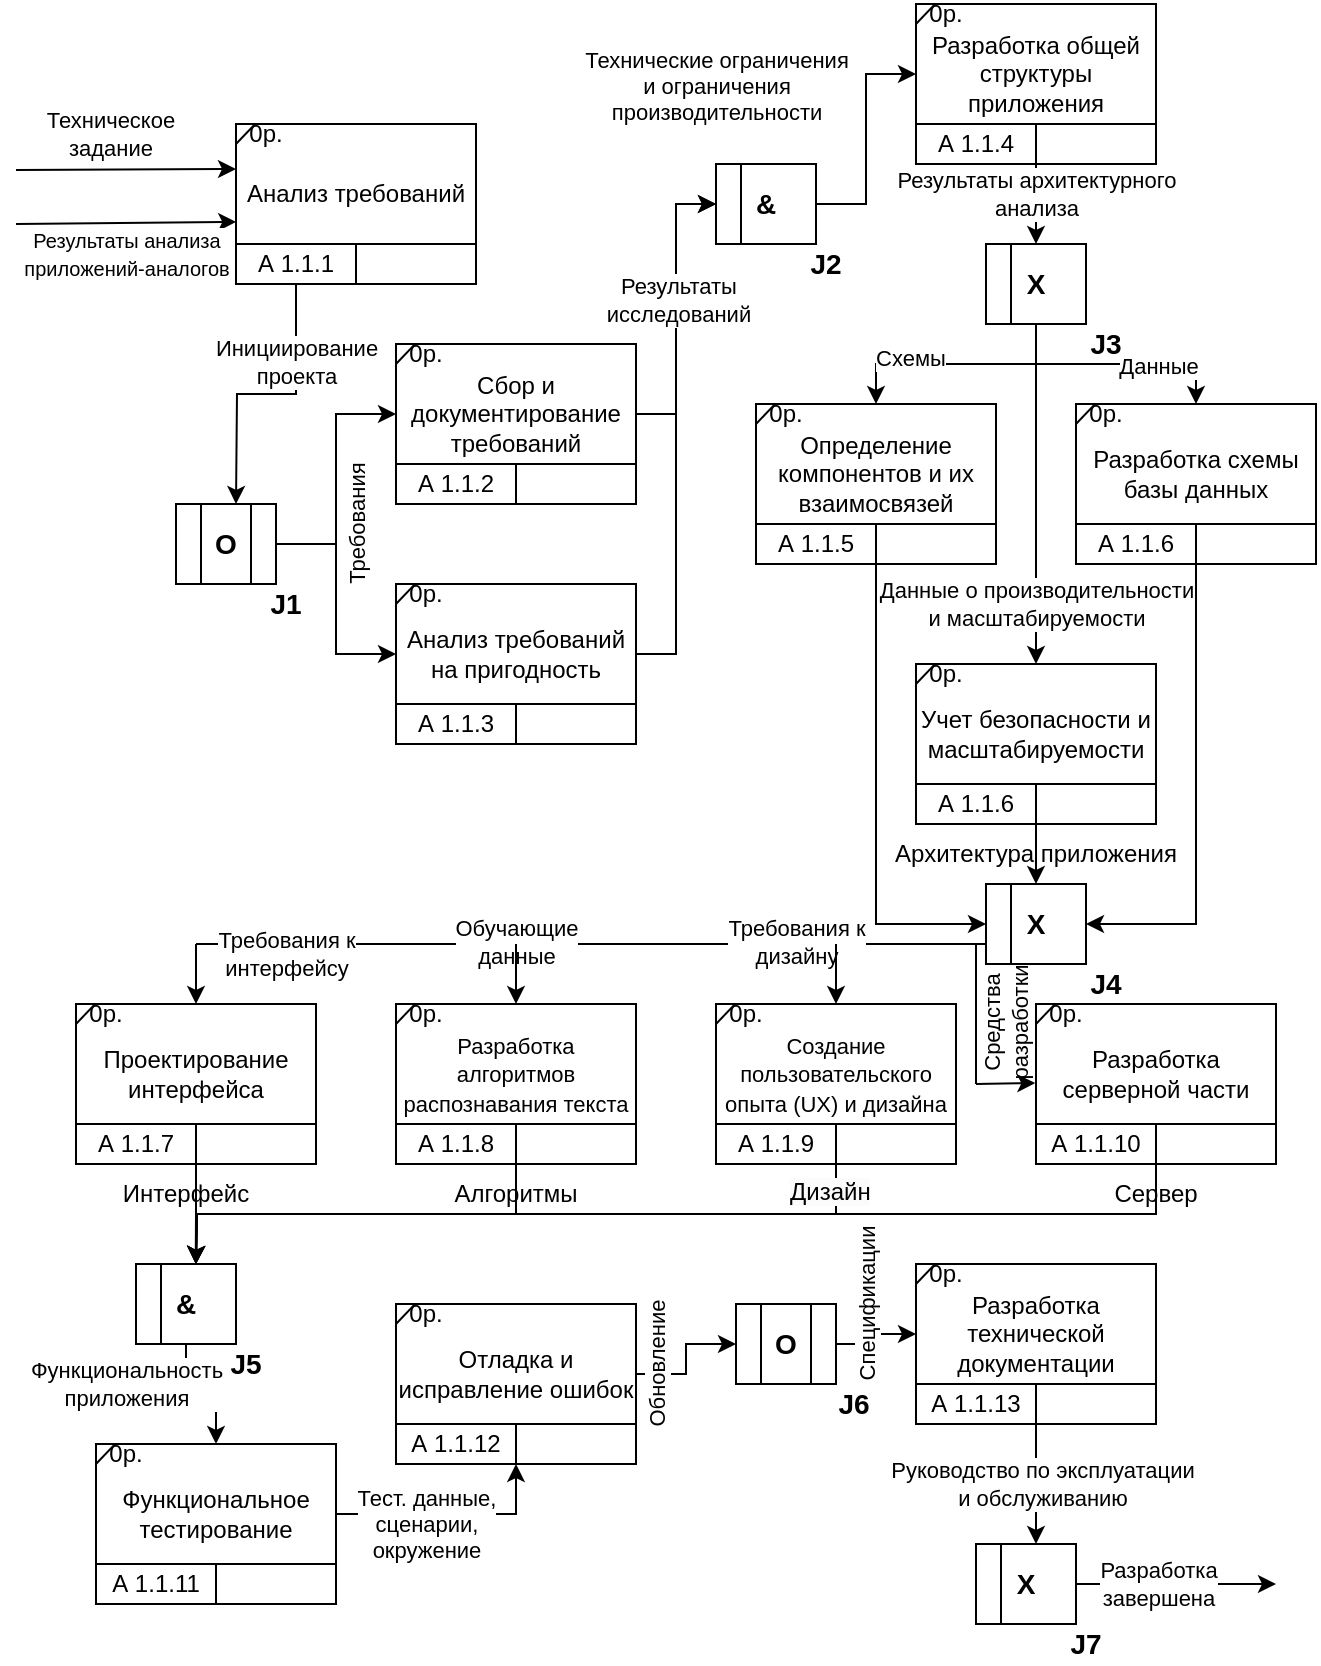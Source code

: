 <mxfile version="22.0.4" type="github">
  <diagram name="Страница — 1" id="V0oi9WV7IM5Q5waw9qZC">
    <mxGraphModel dx="2227" dy="712" grid="1" gridSize="10" guides="1" tooltips="1" connect="1" arrows="1" fold="1" page="1" pageScale="1" pageWidth="827" pageHeight="1169" math="0" shadow="0">
      <root>
        <mxCell id="0" />
        <mxCell id="1" parent="0" />
        <mxCell id="geDYfR0hiI_9eGKjTUSW-10" value="" style="group" vertex="1" connectable="0" parent="1">
          <mxGeometry x="90" y="90" width="120" height="80" as="geometry" />
        </mxCell>
        <mxCell id="geDYfR0hiI_9eGKjTUSW-3" value="" style="rounded=0;whiteSpace=wrap;html=1;" vertex="1" parent="geDYfR0hiI_9eGKjTUSW-10">
          <mxGeometry width="120" height="80" as="geometry" />
        </mxCell>
        <mxCell id="geDYfR0hiI_9eGKjTUSW-4" value="" style="endArrow=none;html=1;rounded=0;entryX=1;entryY=0.75;entryDx=0;entryDy=0;" edge="1" parent="geDYfR0hiI_9eGKjTUSW-10" target="geDYfR0hiI_9eGKjTUSW-3">
          <mxGeometry width="50" height="50" relative="1" as="geometry">
            <mxPoint y="60" as="sourcePoint" />
            <mxPoint x="50" y="10" as="targetPoint" />
          </mxGeometry>
        </mxCell>
        <mxCell id="geDYfR0hiI_9eGKjTUSW-5" value="" style="endArrow=none;html=1;rounded=0;" edge="1" parent="geDYfR0hiI_9eGKjTUSW-10">
          <mxGeometry width="50" height="50" relative="1" as="geometry">
            <mxPoint x="60" y="80" as="sourcePoint" />
            <mxPoint x="60" y="60" as="targetPoint" />
          </mxGeometry>
        </mxCell>
        <mxCell id="geDYfR0hiI_9eGKjTUSW-6" value="" style="endArrow=none;html=1;rounded=0;entryX=0.081;entryY=-0.002;entryDx=0;entryDy=0;entryPerimeter=0;" edge="1" parent="geDYfR0hiI_9eGKjTUSW-10" target="geDYfR0hiI_9eGKjTUSW-3">
          <mxGeometry width="50" height="50" relative="1" as="geometry">
            <mxPoint y="10" as="sourcePoint" />
            <mxPoint x="50" y="-40" as="targetPoint" />
          </mxGeometry>
        </mxCell>
        <mxCell id="geDYfR0hiI_9eGKjTUSW-7" value="0р." style="text;html=1;strokeColor=none;fillColor=none;align=center;verticalAlign=middle;whiteSpace=wrap;rounded=0;" vertex="1" parent="geDYfR0hiI_9eGKjTUSW-10">
          <mxGeometry width="30" height="10" as="geometry" />
        </mxCell>
        <mxCell id="geDYfR0hiI_9eGKjTUSW-240" style="edgeStyle=orthogonalEdgeStyle;rounded=0;orthogonalLoop=1;jettySize=auto;html=1;" edge="1" parent="geDYfR0hiI_9eGKjTUSW-10" source="geDYfR0hiI_9eGKjTUSW-8">
          <mxGeometry relative="1" as="geometry">
            <mxPoint y="190" as="targetPoint" />
          </mxGeometry>
        </mxCell>
        <mxCell id="geDYfR0hiI_9eGKjTUSW-266" value="Инициирование&lt;br&gt;проекта" style="edgeLabel;html=1;align=center;verticalAlign=middle;resizable=0;points=[];" vertex="1" connectable="0" parent="geDYfR0hiI_9eGKjTUSW-240">
          <mxGeometry x="-0.451" relative="1" as="geometry">
            <mxPoint as="offset" />
          </mxGeometry>
        </mxCell>
        <mxCell id="geDYfR0hiI_9eGKjTUSW-8" value="А 1.1.1" style="text;html=1;strokeColor=none;fillColor=none;align=center;verticalAlign=middle;whiteSpace=wrap;rounded=0;" vertex="1" parent="geDYfR0hiI_9eGKjTUSW-10">
          <mxGeometry y="60" width="60" height="20" as="geometry" />
        </mxCell>
        <mxCell id="geDYfR0hiI_9eGKjTUSW-9" value="Анализ требований" style="text;html=1;strokeColor=none;fillColor=none;align=center;verticalAlign=middle;whiteSpace=wrap;rounded=0;" vertex="1" parent="geDYfR0hiI_9eGKjTUSW-10">
          <mxGeometry y="10" width="120" height="50" as="geometry" />
        </mxCell>
        <mxCell id="geDYfR0hiI_9eGKjTUSW-18" value="" style="group" vertex="1" connectable="0" parent="1">
          <mxGeometry x="60" y="280" width="50" height="40" as="geometry" />
        </mxCell>
        <mxCell id="geDYfR0hiI_9eGKjTUSW-14" value="" style="rounded=0;whiteSpace=wrap;html=1;" vertex="1" parent="geDYfR0hiI_9eGKjTUSW-18">
          <mxGeometry width="50" height="40" as="geometry" />
        </mxCell>
        <mxCell id="geDYfR0hiI_9eGKjTUSW-15" value="" style="endArrow=none;html=1;rounded=0;entryX=0.25;entryY=0;entryDx=0;entryDy=0;exitX=0.25;exitY=1;exitDx=0;exitDy=0;" edge="1" parent="geDYfR0hiI_9eGKjTUSW-18" source="geDYfR0hiI_9eGKjTUSW-14" target="geDYfR0hiI_9eGKjTUSW-14">
          <mxGeometry width="50" height="50" relative="1" as="geometry">
            <mxPoint x="10" y="40" as="sourcePoint" />
            <mxPoint x="20" y="10" as="targetPoint" />
          </mxGeometry>
        </mxCell>
        <mxCell id="geDYfR0hiI_9eGKjTUSW-16" value="&lt;font style=&quot;font-size: 14px;&quot;&gt;&lt;b&gt;О&lt;/b&gt;&lt;/font&gt;" style="text;html=1;strokeColor=none;fillColor=none;align=center;verticalAlign=middle;whiteSpace=wrap;rounded=0;" vertex="1" parent="geDYfR0hiI_9eGKjTUSW-18">
          <mxGeometry x="10" y="5" width="30" height="30" as="geometry" />
        </mxCell>
        <mxCell id="geDYfR0hiI_9eGKjTUSW-61" value="" style="endArrow=none;html=1;rounded=0;entryX=0.75;entryY=0;entryDx=0;entryDy=0;exitX=0.75;exitY=1;exitDx=0;exitDy=0;" edge="1" parent="geDYfR0hiI_9eGKjTUSW-18" source="geDYfR0hiI_9eGKjTUSW-14" target="geDYfR0hiI_9eGKjTUSW-14">
          <mxGeometry width="50" height="50" relative="1" as="geometry">
            <mxPoint x="40" y="40" as="sourcePoint" />
            <mxPoint x="90" y="-10" as="targetPoint" />
          </mxGeometry>
        </mxCell>
        <mxCell id="geDYfR0hiI_9eGKjTUSW-19" value="" style="group" vertex="1" connectable="0" parent="1">
          <mxGeometry x="170" y="200" width="120" height="80" as="geometry" />
        </mxCell>
        <mxCell id="geDYfR0hiI_9eGKjTUSW-20" value="" style="rounded=0;whiteSpace=wrap;html=1;" vertex="1" parent="geDYfR0hiI_9eGKjTUSW-19">
          <mxGeometry width="120" height="80" as="geometry" />
        </mxCell>
        <mxCell id="geDYfR0hiI_9eGKjTUSW-21" value="" style="endArrow=none;html=1;rounded=0;entryX=1;entryY=0.75;entryDx=0;entryDy=0;" edge="1" parent="geDYfR0hiI_9eGKjTUSW-19" target="geDYfR0hiI_9eGKjTUSW-20">
          <mxGeometry width="50" height="50" relative="1" as="geometry">
            <mxPoint y="60" as="sourcePoint" />
            <mxPoint x="50" y="10" as="targetPoint" />
          </mxGeometry>
        </mxCell>
        <mxCell id="geDYfR0hiI_9eGKjTUSW-22" value="" style="endArrow=none;html=1;rounded=0;" edge="1" parent="geDYfR0hiI_9eGKjTUSW-19">
          <mxGeometry width="50" height="50" relative="1" as="geometry">
            <mxPoint x="60" y="80" as="sourcePoint" />
            <mxPoint x="60" y="60" as="targetPoint" />
          </mxGeometry>
        </mxCell>
        <mxCell id="geDYfR0hiI_9eGKjTUSW-23" value="" style="endArrow=none;html=1;rounded=0;entryX=0.081;entryY=-0.002;entryDx=0;entryDy=0;entryPerimeter=0;" edge="1" parent="geDYfR0hiI_9eGKjTUSW-19" target="geDYfR0hiI_9eGKjTUSW-20">
          <mxGeometry width="50" height="50" relative="1" as="geometry">
            <mxPoint y="10" as="sourcePoint" />
            <mxPoint x="50" y="-40" as="targetPoint" />
          </mxGeometry>
        </mxCell>
        <mxCell id="geDYfR0hiI_9eGKjTUSW-24" value="0р." style="text;html=1;strokeColor=none;fillColor=none;align=center;verticalAlign=middle;whiteSpace=wrap;rounded=0;" vertex="1" parent="geDYfR0hiI_9eGKjTUSW-19">
          <mxGeometry width="30" height="10" as="geometry" />
        </mxCell>
        <mxCell id="geDYfR0hiI_9eGKjTUSW-25" value="А 1.1.2" style="text;html=1;strokeColor=none;fillColor=none;align=center;verticalAlign=middle;whiteSpace=wrap;rounded=0;" vertex="1" parent="geDYfR0hiI_9eGKjTUSW-19">
          <mxGeometry y="60" width="60" height="20" as="geometry" />
        </mxCell>
        <mxCell id="geDYfR0hiI_9eGKjTUSW-26" value="Сбор и документирование требований" style="text;html=1;strokeColor=none;fillColor=none;align=center;verticalAlign=middle;whiteSpace=wrap;rounded=0;" vertex="1" parent="geDYfR0hiI_9eGKjTUSW-19">
          <mxGeometry y="10" width="120" height="50" as="geometry" />
        </mxCell>
        <mxCell id="geDYfR0hiI_9eGKjTUSW-27" value="" style="group" vertex="1" connectable="0" parent="1">
          <mxGeometry x="170" y="320" width="120" height="80" as="geometry" />
        </mxCell>
        <mxCell id="geDYfR0hiI_9eGKjTUSW-28" value="" style="rounded=0;whiteSpace=wrap;html=1;" vertex="1" parent="geDYfR0hiI_9eGKjTUSW-27">
          <mxGeometry width="120" height="80" as="geometry" />
        </mxCell>
        <mxCell id="geDYfR0hiI_9eGKjTUSW-29" value="" style="endArrow=none;html=1;rounded=0;entryX=1;entryY=0.75;entryDx=0;entryDy=0;" edge="1" parent="geDYfR0hiI_9eGKjTUSW-27" target="geDYfR0hiI_9eGKjTUSW-28">
          <mxGeometry width="50" height="50" relative="1" as="geometry">
            <mxPoint y="60" as="sourcePoint" />
            <mxPoint x="50" y="10" as="targetPoint" />
          </mxGeometry>
        </mxCell>
        <mxCell id="geDYfR0hiI_9eGKjTUSW-30" value="" style="endArrow=none;html=1;rounded=0;" edge="1" parent="geDYfR0hiI_9eGKjTUSW-27">
          <mxGeometry width="50" height="50" relative="1" as="geometry">
            <mxPoint x="60" y="80" as="sourcePoint" />
            <mxPoint x="60" y="60" as="targetPoint" />
          </mxGeometry>
        </mxCell>
        <mxCell id="geDYfR0hiI_9eGKjTUSW-31" value="" style="endArrow=none;html=1;rounded=0;entryX=0.081;entryY=-0.002;entryDx=0;entryDy=0;entryPerimeter=0;" edge="1" parent="geDYfR0hiI_9eGKjTUSW-27" target="geDYfR0hiI_9eGKjTUSW-28">
          <mxGeometry width="50" height="50" relative="1" as="geometry">
            <mxPoint y="10" as="sourcePoint" />
            <mxPoint x="50" y="-40" as="targetPoint" />
          </mxGeometry>
        </mxCell>
        <mxCell id="geDYfR0hiI_9eGKjTUSW-32" value="0р." style="text;html=1;strokeColor=none;fillColor=none;align=center;verticalAlign=middle;whiteSpace=wrap;rounded=0;" vertex="1" parent="geDYfR0hiI_9eGKjTUSW-27">
          <mxGeometry width="30" height="10" as="geometry" />
        </mxCell>
        <mxCell id="geDYfR0hiI_9eGKjTUSW-33" value="А 1.1.3" style="text;html=1;strokeColor=none;fillColor=none;align=center;verticalAlign=middle;whiteSpace=wrap;rounded=0;" vertex="1" parent="geDYfR0hiI_9eGKjTUSW-27">
          <mxGeometry y="60" width="60" height="20" as="geometry" />
        </mxCell>
        <mxCell id="geDYfR0hiI_9eGKjTUSW-34" value="Анализ требований на пригодность" style="text;html=1;strokeColor=none;fillColor=none;align=center;verticalAlign=middle;whiteSpace=wrap;rounded=0;" vertex="1" parent="geDYfR0hiI_9eGKjTUSW-27">
          <mxGeometry y="10" width="120" height="50" as="geometry" />
        </mxCell>
        <mxCell id="geDYfR0hiI_9eGKjTUSW-45" value="" style="group" vertex="1" connectable="0" parent="1">
          <mxGeometry x="430" y="360" width="120" height="80" as="geometry" />
        </mxCell>
        <mxCell id="geDYfR0hiI_9eGKjTUSW-46" value="" style="rounded=0;whiteSpace=wrap;html=1;" vertex="1" parent="geDYfR0hiI_9eGKjTUSW-45">
          <mxGeometry width="120" height="80" as="geometry" />
        </mxCell>
        <mxCell id="geDYfR0hiI_9eGKjTUSW-47" value="" style="endArrow=none;html=1;rounded=0;entryX=1;entryY=0.75;entryDx=0;entryDy=0;" edge="1" parent="geDYfR0hiI_9eGKjTUSW-45" target="geDYfR0hiI_9eGKjTUSW-46">
          <mxGeometry width="50" height="50" relative="1" as="geometry">
            <mxPoint y="60" as="sourcePoint" />
            <mxPoint x="50" y="10" as="targetPoint" />
          </mxGeometry>
        </mxCell>
        <mxCell id="geDYfR0hiI_9eGKjTUSW-48" value="" style="endArrow=none;html=1;rounded=0;" edge="1" parent="geDYfR0hiI_9eGKjTUSW-45">
          <mxGeometry width="50" height="50" relative="1" as="geometry">
            <mxPoint x="60" y="80" as="sourcePoint" />
            <mxPoint x="60" y="60" as="targetPoint" />
          </mxGeometry>
        </mxCell>
        <mxCell id="geDYfR0hiI_9eGKjTUSW-49" value="" style="endArrow=none;html=1;rounded=0;entryX=0.081;entryY=-0.002;entryDx=0;entryDy=0;entryPerimeter=0;" edge="1" parent="geDYfR0hiI_9eGKjTUSW-45" target="geDYfR0hiI_9eGKjTUSW-46">
          <mxGeometry width="50" height="50" relative="1" as="geometry">
            <mxPoint y="10" as="sourcePoint" />
            <mxPoint x="50" y="-40" as="targetPoint" />
          </mxGeometry>
        </mxCell>
        <mxCell id="geDYfR0hiI_9eGKjTUSW-50" value="0р." style="text;html=1;strokeColor=none;fillColor=none;align=center;verticalAlign=middle;whiteSpace=wrap;rounded=0;" vertex="1" parent="geDYfR0hiI_9eGKjTUSW-45">
          <mxGeometry width="30" height="10" as="geometry" />
        </mxCell>
        <mxCell id="geDYfR0hiI_9eGKjTUSW-51" value="А 1.1.6" style="text;html=1;strokeColor=none;fillColor=none;align=center;verticalAlign=middle;whiteSpace=wrap;rounded=0;" vertex="1" parent="geDYfR0hiI_9eGKjTUSW-45">
          <mxGeometry y="60" width="60" height="20" as="geometry" />
        </mxCell>
        <mxCell id="geDYfR0hiI_9eGKjTUSW-52" value="Учет безопасности и масштабируемости" style="text;html=1;strokeColor=none;fillColor=none;align=center;verticalAlign=middle;whiteSpace=wrap;rounded=0;" vertex="1" parent="geDYfR0hiI_9eGKjTUSW-45">
          <mxGeometry y="10" width="120" height="50" as="geometry" />
        </mxCell>
        <mxCell id="geDYfR0hiI_9eGKjTUSW-53" value="" style="group" vertex="1" connectable="0" parent="1">
          <mxGeometry x="430" y="30" width="120" height="80" as="geometry" />
        </mxCell>
        <mxCell id="geDYfR0hiI_9eGKjTUSW-54" value="" style="rounded=0;whiteSpace=wrap;html=1;" vertex="1" parent="geDYfR0hiI_9eGKjTUSW-53">
          <mxGeometry width="120" height="80" as="geometry" />
        </mxCell>
        <mxCell id="geDYfR0hiI_9eGKjTUSW-55" value="" style="endArrow=none;html=1;rounded=0;entryX=1;entryY=0.75;entryDx=0;entryDy=0;" edge="1" parent="geDYfR0hiI_9eGKjTUSW-53" target="geDYfR0hiI_9eGKjTUSW-54">
          <mxGeometry width="50" height="50" relative="1" as="geometry">
            <mxPoint y="60" as="sourcePoint" />
            <mxPoint x="50" y="10" as="targetPoint" />
          </mxGeometry>
        </mxCell>
        <mxCell id="geDYfR0hiI_9eGKjTUSW-56" value="" style="endArrow=none;html=1;rounded=0;" edge="1" parent="geDYfR0hiI_9eGKjTUSW-53">
          <mxGeometry width="50" height="50" relative="1" as="geometry">
            <mxPoint x="60" y="80" as="sourcePoint" />
            <mxPoint x="60" y="60" as="targetPoint" />
          </mxGeometry>
        </mxCell>
        <mxCell id="geDYfR0hiI_9eGKjTUSW-57" value="" style="endArrow=none;html=1;rounded=0;entryX=0.081;entryY=-0.002;entryDx=0;entryDy=0;entryPerimeter=0;" edge="1" parent="geDYfR0hiI_9eGKjTUSW-53" target="geDYfR0hiI_9eGKjTUSW-54">
          <mxGeometry width="50" height="50" relative="1" as="geometry">
            <mxPoint y="10" as="sourcePoint" />
            <mxPoint x="50" y="-40" as="targetPoint" />
          </mxGeometry>
        </mxCell>
        <mxCell id="geDYfR0hiI_9eGKjTUSW-58" value="0р." style="text;html=1;strokeColor=none;fillColor=none;align=center;verticalAlign=middle;whiteSpace=wrap;rounded=0;" vertex="1" parent="geDYfR0hiI_9eGKjTUSW-53">
          <mxGeometry width="30" height="10" as="geometry" />
        </mxCell>
        <mxCell id="geDYfR0hiI_9eGKjTUSW-59" value="А 1.1.4" style="text;html=1;strokeColor=none;fillColor=none;align=center;verticalAlign=middle;whiteSpace=wrap;rounded=0;" vertex="1" parent="geDYfR0hiI_9eGKjTUSW-53">
          <mxGeometry y="60" width="60" height="20" as="geometry" />
        </mxCell>
        <mxCell id="geDYfR0hiI_9eGKjTUSW-60" value="Разработка общей структуры приложения" style="text;html=1;strokeColor=none;fillColor=none;align=center;verticalAlign=middle;whiteSpace=wrap;rounded=0;" vertex="1" parent="geDYfR0hiI_9eGKjTUSW-53">
          <mxGeometry y="10" width="120" height="50" as="geometry" />
        </mxCell>
        <mxCell id="geDYfR0hiI_9eGKjTUSW-62" style="edgeStyle=orthogonalEdgeStyle;rounded=0;orthogonalLoop=1;jettySize=auto;html=1;entryX=0;entryY=0.5;entryDx=0;entryDy=0;" edge="1" parent="1" source="geDYfR0hiI_9eGKjTUSW-14" target="geDYfR0hiI_9eGKjTUSW-26">
          <mxGeometry relative="1" as="geometry" />
        </mxCell>
        <mxCell id="geDYfR0hiI_9eGKjTUSW-268" value="Требования" style="edgeLabel;html=1;align=center;verticalAlign=middle;resizable=0;points=[];rotation=270;" vertex="1" connectable="0" parent="geDYfR0hiI_9eGKjTUSW-62">
          <mxGeometry x="-0.027" y="4" relative="1" as="geometry">
            <mxPoint x="14" y="21" as="offset" />
          </mxGeometry>
        </mxCell>
        <mxCell id="geDYfR0hiI_9eGKjTUSW-63" style="edgeStyle=orthogonalEdgeStyle;rounded=0;orthogonalLoop=1;jettySize=auto;html=1;entryX=0;entryY=0.5;entryDx=0;entryDy=0;" edge="1" parent="1" source="geDYfR0hiI_9eGKjTUSW-14" target="geDYfR0hiI_9eGKjTUSW-34">
          <mxGeometry relative="1" as="geometry" />
        </mxCell>
        <mxCell id="geDYfR0hiI_9eGKjTUSW-65" value="" style="endArrow=classic;html=1;rounded=0;entryX=0;entryY=0.25;entryDx=0;entryDy=0;" edge="1" parent="1" target="geDYfR0hiI_9eGKjTUSW-9">
          <mxGeometry width="50" height="50" relative="1" as="geometry">
            <mxPoint x="-20" y="113" as="sourcePoint" />
            <mxPoint x="50" y="60" as="targetPoint" />
          </mxGeometry>
        </mxCell>
        <mxCell id="geDYfR0hiI_9eGKjTUSW-238" value="Техническое&lt;br&gt;задание" style="edgeLabel;html=1;align=center;verticalAlign=middle;resizable=0;points=[];" vertex="1" connectable="0" parent="geDYfR0hiI_9eGKjTUSW-65">
          <mxGeometry x="-0.586" y="2" relative="1" as="geometry">
            <mxPoint x="24" y="-16" as="offset" />
          </mxGeometry>
        </mxCell>
        <mxCell id="geDYfR0hiI_9eGKjTUSW-66" value="" style="endArrow=classic;html=1;rounded=0;entryX=0.001;entryY=0.779;entryDx=0;entryDy=0;entryPerimeter=0;" edge="1" parent="1" target="geDYfR0hiI_9eGKjTUSW-9">
          <mxGeometry width="50" height="50" relative="1" as="geometry">
            <mxPoint x="-20" y="140" as="sourcePoint" />
            <mxPoint x="20" y="130" as="targetPoint" />
          </mxGeometry>
        </mxCell>
        <mxCell id="geDYfR0hiI_9eGKjTUSW-239" value="&lt;font style=&quot;font-size: 10px;&quot;&gt;Результаты анализа&lt;br&gt;приложений-аналогов&lt;/font&gt;" style="edgeLabel;html=1;align=center;verticalAlign=middle;resizable=0;points=[];" vertex="1" connectable="0" parent="geDYfR0hiI_9eGKjTUSW-66">
          <mxGeometry x="-0.278" y="1" relative="1" as="geometry">
            <mxPoint x="15" y="16" as="offset" />
          </mxGeometry>
        </mxCell>
        <mxCell id="geDYfR0hiI_9eGKjTUSW-72" value="" style="group" vertex="1" connectable="0" parent="1">
          <mxGeometry x="330" y="110" width="50" height="40" as="geometry" />
        </mxCell>
        <mxCell id="geDYfR0hiI_9eGKjTUSW-73" value="" style="rounded=0;whiteSpace=wrap;html=1;" vertex="1" parent="geDYfR0hiI_9eGKjTUSW-72">
          <mxGeometry width="50" height="40" as="geometry" />
        </mxCell>
        <mxCell id="geDYfR0hiI_9eGKjTUSW-74" value="" style="endArrow=none;html=1;rounded=0;entryX=0.25;entryY=0;entryDx=0;entryDy=0;exitX=0.25;exitY=1;exitDx=0;exitDy=0;" edge="1" parent="geDYfR0hiI_9eGKjTUSW-72" source="geDYfR0hiI_9eGKjTUSW-73" target="geDYfR0hiI_9eGKjTUSW-73">
          <mxGeometry width="50" height="50" relative="1" as="geometry">
            <mxPoint x="10" y="40" as="sourcePoint" />
            <mxPoint x="20" y="10" as="targetPoint" />
          </mxGeometry>
        </mxCell>
        <mxCell id="geDYfR0hiI_9eGKjTUSW-75" value="&lt;font style=&quot;font-size: 14px;&quot;&gt;&lt;b&gt;&amp;amp;&lt;/b&gt;&lt;/font&gt;" style="text;html=1;strokeColor=none;fillColor=none;align=center;verticalAlign=middle;whiteSpace=wrap;rounded=0;" vertex="1" parent="geDYfR0hiI_9eGKjTUSW-72">
          <mxGeometry x="10" y="5" width="30" height="30" as="geometry" />
        </mxCell>
        <mxCell id="geDYfR0hiI_9eGKjTUSW-78" style="edgeStyle=orthogonalEdgeStyle;rounded=0;orthogonalLoop=1;jettySize=auto;html=1;exitX=1;exitY=0.5;exitDx=0;exitDy=0;entryX=0;entryY=0.5;entryDx=0;entryDy=0;" edge="1" parent="1" source="geDYfR0hiI_9eGKjTUSW-26" target="geDYfR0hiI_9eGKjTUSW-73">
          <mxGeometry relative="1" as="geometry" />
        </mxCell>
        <mxCell id="geDYfR0hiI_9eGKjTUSW-79" style="edgeStyle=orthogonalEdgeStyle;rounded=0;orthogonalLoop=1;jettySize=auto;html=1;exitX=1;exitY=0.5;exitDx=0;exitDy=0;entryX=0;entryY=0.5;entryDx=0;entryDy=0;" edge="1" parent="1" source="geDYfR0hiI_9eGKjTUSW-34" target="geDYfR0hiI_9eGKjTUSW-73">
          <mxGeometry relative="1" as="geometry" />
        </mxCell>
        <mxCell id="geDYfR0hiI_9eGKjTUSW-267" value="Результаты&lt;br&gt;исследований" style="edgeLabel;html=1;align=center;verticalAlign=middle;resizable=0;points=[];" vertex="1" connectable="0" parent="geDYfR0hiI_9eGKjTUSW-79">
          <mxGeometry x="0.488" y="-1" relative="1" as="geometry">
            <mxPoint as="offset" />
          </mxGeometry>
        </mxCell>
        <mxCell id="geDYfR0hiI_9eGKjTUSW-80" style="edgeStyle=orthogonalEdgeStyle;rounded=0;orthogonalLoop=1;jettySize=auto;html=1;exitX=1;exitY=0.5;exitDx=0;exitDy=0;entryX=0;entryY=0.5;entryDx=0;entryDy=0;" edge="1" parent="1" source="geDYfR0hiI_9eGKjTUSW-73" target="geDYfR0hiI_9eGKjTUSW-60">
          <mxGeometry relative="1" as="geometry" />
        </mxCell>
        <mxCell id="geDYfR0hiI_9eGKjTUSW-269" value="Технические ограничения&lt;br&gt;и ограничения&lt;br&gt;производительности" style="edgeLabel;html=1;align=center;verticalAlign=middle;resizable=0;points=[];" vertex="1" connectable="0" parent="geDYfR0hiI_9eGKjTUSW-80">
          <mxGeometry x="0.126" y="-3" relative="1" as="geometry">
            <mxPoint x="-78" y="-20" as="offset" />
          </mxGeometry>
        </mxCell>
        <mxCell id="geDYfR0hiI_9eGKjTUSW-81" value="" style="group" vertex="1" connectable="0" parent="1">
          <mxGeometry x="465" y="150" width="50" height="40" as="geometry" />
        </mxCell>
        <mxCell id="geDYfR0hiI_9eGKjTUSW-82" value="" style="rounded=0;whiteSpace=wrap;html=1;" vertex="1" parent="geDYfR0hiI_9eGKjTUSW-81">
          <mxGeometry width="50" height="40" as="geometry" />
        </mxCell>
        <mxCell id="geDYfR0hiI_9eGKjTUSW-83" value="" style="endArrow=none;html=1;rounded=0;entryX=0.25;entryY=0;entryDx=0;entryDy=0;exitX=0.25;exitY=1;exitDx=0;exitDy=0;" edge="1" parent="geDYfR0hiI_9eGKjTUSW-81" source="geDYfR0hiI_9eGKjTUSW-82" target="geDYfR0hiI_9eGKjTUSW-82">
          <mxGeometry width="50" height="50" relative="1" as="geometry">
            <mxPoint x="10" y="40" as="sourcePoint" />
            <mxPoint x="20" y="10" as="targetPoint" />
          </mxGeometry>
        </mxCell>
        <mxCell id="geDYfR0hiI_9eGKjTUSW-84" value="&lt;font style=&quot;font-size: 14px;&quot;&gt;&lt;b&gt;Х&lt;/b&gt;&lt;/font&gt;" style="text;html=1;strokeColor=none;fillColor=none;align=center;verticalAlign=middle;whiteSpace=wrap;rounded=0;" vertex="1" parent="geDYfR0hiI_9eGKjTUSW-81">
          <mxGeometry x="10" y="5" width="30" height="30" as="geometry" />
        </mxCell>
        <mxCell id="geDYfR0hiI_9eGKjTUSW-85" style="edgeStyle=orthogonalEdgeStyle;rounded=0;orthogonalLoop=1;jettySize=auto;html=1;entryX=0.5;entryY=0;entryDx=0;entryDy=0;" edge="1" parent="1" source="geDYfR0hiI_9eGKjTUSW-54" target="geDYfR0hiI_9eGKjTUSW-82">
          <mxGeometry relative="1" as="geometry" />
        </mxCell>
        <mxCell id="geDYfR0hiI_9eGKjTUSW-270" value="Результаты архитектурного&lt;br&gt;анализа" style="edgeLabel;html=1;align=center;verticalAlign=middle;resizable=0;points=[];" vertex="1" connectable="0" parent="geDYfR0hiI_9eGKjTUSW-85">
          <mxGeometry x="0.088" relative="1" as="geometry">
            <mxPoint y="-7" as="offset" />
          </mxGeometry>
        </mxCell>
        <mxCell id="geDYfR0hiI_9eGKjTUSW-86" value="" style="group" vertex="1" connectable="0" parent="1">
          <mxGeometry x="350" y="230" width="120" height="80" as="geometry" />
        </mxCell>
        <mxCell id="geDYfR0hiI_9eGKjTUSW-87" value="" style="rounded=0;whiteSpace=wrap;html=1;" vertex="1" parent="geDYfR0hiI_9eGKjTUSW-86">
          <mxGeometry width="120" height="80" as="geometry" />
        </mxCell>
        <mxCell id="geDYfR0hiI_9eGKjTUSW-88" value="" style="endArrow=none;html=1;rounded=0;entryX=1;entryY=0.75;entryDx=0;entryDy=0;" edge="1" parent="geDYfR0hiI_9eGKjTUSW-86" target="geDYfR0hiI_9eGKjTUSW-87">
          <mxGeometry width="50" height="50" relative="1" as="geometry">
            <mxPoint y="60" as="sourcePoint" />
            <mxPoint x="50" y="10" as="targetPoint" />
          </mxGeometry>
        </mxCell>
        <mxCell id="geDYfR0hiI_9eGKjTUSW-89" value="" style="endArrow=none;html=1;rounded=0;" edge="1" parent="geDYfR0hiI_9eGKjTUSW-86">
          <mxGeometry width="50" height="50" relative="1" as="geometry">
            <mxPoint x="60" y="80" as="sourcePoint" />
            <mxPoint x="60" y="60" as="targetPoint" />
          </mxGeometry>
        </mxCell>
        <mxCell id="geDYfR0hiI_9eGKjTUSW-90" value="" style="endArrow=none;html=1;rounded=0;entryX=0.081;entryY=-0.002;entryDx=0;entryDy=0;entryPerimeter=0;" edge="1" parent="geDYfR0hiI_9eGKjTUSW-86" target="geDYfR0hiI_9eGKjTUSW-87">
          <mxGeometry width="50" height="50" relative="1" as="geometry">
            <mxPoint y="10" as="sourcePoint" />
            <mxPoint x="50" y="-40" as="targetPoint" />
          </mxGeometry>
        </mxCell>
        <mxCell id="geDYfR0hiI_9eGKjTUSW-91" value="0р." style="text;html=1;strokeColor=none;fillColor=none;align=center;verticalAlign=middle;whiteSpace=wrap;rounded=0;" vertex="1" parent="geDYfR0hiI_9eGKjTUSW-86">
          <mxGeometry width="30" height="10" as="geometry" />
        </mxCell>
        <mxCell id="geDYfR0hiI_9eGKjTUSW-92" value="А 1.1.1" style="text;html=1;strokeColor=none;fillColor=none;align=center;verticalAlign=middle;whiteSpace=wrap;rounded=0;" vertex="1" parent="geDYfR0hiI_9eGKjTUSW-86">
          <mxGeometry x="-20" y="300" width="60" height="20" as="geometry" />
        </mxCell>
        <mxCell id="geDYfR0hiI_9eGKjTUSW-93" value="&lt;div&gt;Определение компонентов и их взаимосвязей&lt;/div&gt;" style="text;html=1;strokeColor=none;fillColor=none;align=center;verticalAlign=middle;whiteSpace=wrap;rounded=0;" vertex="1" parent="geDYfR0hiI_9eGKjTUSW-86">
          <mxGeometry y="10" width="120" height="50" as="geometry" />
        </mxCell>
        <mxCell id="geDYfR0hiI_9eGKjTUSW-257" value="А 1.1.5" style="text;html=1;strokeColor=none;fillColor=none;align=center;verticalAlign=middle;whiteSpace=wrap;rounded=0;" vertex="1" parent="geDYfR0hiI_9eGKjTUSW-86">
          <mxGeometry y="60" width="60" height="20" as="geometry" />
        </mxCell>
        <mxCell id="geDYfR0hiI_9eGKjTUSW-94" value="" style="group" vertex="1" connectable="0" parent="1">
          <mxGeometry x="510" y="230" width="120" height="80" as="geometry" />
        </mxCell>
        <mxCell id="geDYfR0hiI_9eGKjTUSW-95" value="" style="rounded=0;whiteSpace=wrap;html=1;" vertex="1" parent="geDYfR0hiI_9eGKjTUSW-94">
          <mxGeometry width="120" height="80" as="geometry" />
        </mxCell>
        <mxCell id="geDYfR0hiI_9eGKjTUSW-96" value="" style="endArrow=none;html=1;rounded=0;entryX=1;entryY=0.75;entryDx=0;entryDy=0;" edge="1" parent="geDYfR0hiI_9eGKjTUSW-94" target="geDYfR0hiI_9eGKjTUSW-95">
          <mxGeometry width="50" height="50" relative="1" as="geometry">
            <mxPoint y="60" as="sourcePoint" />
            <mxPoint x="50" y="10" as="targetPoint" />
          </mxGeometry>
        </mxCell>
        <mxCell id="geDYfR0hiI_9eGKjTUSW-97" value="" style="endArrow=none;html=1;rounded=0;" edge="1" parent="geDYfR0hiI_9eGKjTUSW-94">
          <mxGeometry width="50" height="50" relative="1" as="geometry">
            <mxPoint x="60" y="80" as="sourcePoint" />
            <mxPoint x="60" y="60" as="targetPoint" />
          </mxGeometry>
        </mxCell>
        <mxCell id="geDYfR0hiI_9eGKjTUSW-98" value="" style="endArrow=none;html=1;rounded=0;entryX=0.081;entryY=-0.002;entryDx=0;entryDy=0;entryPerimeter=0;" edge="1" parent="geDYfR0hiI_9eGKjTUSW-94" target="geDYfR0hiI_9eGKjTUSW-95">
          <mxGeometry width="50" height="50" relative="1" as="geometry">
            <mxPoint y="10" as="sourcePoint" />
            <mxPoint x="50" y="-40" as="targetPoint" />
          </mxGeometry>
        </mxCell>
        <mxCell id="geDYfR0hiI_9eGKjTUSW-99" value="0р." style="text;html=1;strokeColor=none;fillColor=none;align=center;verticalAlign=middle;whiteSpace=wrap;rounded=0;" vertex="1" parent="geDYfR0hiI_9eGKjTUSW-94">
          <mxGeometry width="30" height="10" as="geometry" />
        </mxCell>
        <mxCell id="geDYfR0hiI_9eGKjTUSW-100" value="А 1.1.6" style="text;html=1;strokeColor=none;fillColor=none;align=center;verticalAlign=middle;whiteSpace=wrap;rounded=0;" vertex="1" parent="geDYfR0hiI_9eGKjTUSW-94">
          <mxGeometry y="60" width="60" height="20" as="geometry" />
        </mxCell>
        <mxCell id="geDYfR0hiI_9eGKjTUSW-101" value="Разработка схемы базы данных" style="text;html=1;strokeColor=none;fillColor=none;align=center;verticalAlign=middle;whiteSpace=wrap;rounded=0;" vertex="1" parent="geDYfR0hiI_9eGKjTUSW-94">
          <mxGeometry y="10" width="120" height="50" as="geometry" />
        </mxCell>
        <mxCell id="geDYfR0hiI_9eGKjTUSW-104" style="edgeStyle=orthogonalEdgeStyle;rounded=0;orthogonalLoop=1;jettySize=auto;html=1;entryX=0.5;entryY=0;entryDx=0;entryDy=0;" edge="1" parent="1" source="geDYfR0hiI_9eGKjTUSW-82" target="geDYfR0hiI_9eGKjTUSW-87">
          <mxGeometry relative="1" as="geometry" />
        </mxCell>
        <mxCell id="geDYfR0hiI_9eGKjTUSW-274" value="Схемы" style="edgeLabel;html=1;align=center;verticalAlign=middle;resizable=0;points=[];" vertex="1" connectable="0" parent="geDYfR0hiI_9eGKjTUSW-104">
          <mxGeometry x="0.387" y="-3" relative="1" as="geometry">
            <mxPoint as="offset" />
          </mxGeometry>
        </mxCell>
        <mxCell id="geDYfR0hiI_9eGKjTUSW-106" style="edgeStyle=orthogonalEdgeStyle;rounded=0;orthogonalLoop=1;jettySize=auto;html=1;entryX=0.5;entryY=0;entryDx=0;entryDy=0;" edge="1" parent="1" source="geDYfR0hiI_9eGKjTUSW-82" target="geDYfR0hiI_9eGKjTUSW-95">
          <mxGeometry relative="1" as="geometry" />
        </mxCell>
        <mxCell id="geDYfR0hiI_9eGKjTUSW-273" value="Данные" style="edgeLabel;html=1;align=center;verticalAlign=middle;resizable=0;points=[];" vertex="1" connectable="0" parent="geDYfR0hiI_9eGKjTUSW-106">
          <mxGeometry x="0.352" y="-1" relative="1" as="geometry">
            <mxPoint as="offset" />
          </mxGeometry>
        </mxCell>
        <mxCell id="geDYfR0hiI_9eGKjTUSW-108" style="edgeStyle=orthogonalEdgeStyle;rounded=0;orthogonalLoop=1;jettySize=auto;html=1;entryX=0.5;entryY=0;entryDx=0;entryDy=0;" edge="1" parent="1" source="geDYfR0hiI_9eGKjTUSW-82" target="geDYfR0hiI_9eGKjTUSW-46">
          <mxGeometry relative="1" as="geometry" />
        </mxCell>
        <mxCell id="geDYfR0hiI_9eGKjTUSW-271" value="Данные о производительности&lt;br&gt;и масштабируемости" style="edgeLabel;html=1;align=center;verticalAlign=middle;resizable=0;points=[];" vertex="1" connectable="0" parent="geDYfR0hiI_9eGKjTUSW-108">
          <mxGeometry x="0.431" y="-3" relative="1" as="geometry">
            <mxPoint x="3" y="18" as="offset" />
          </mxGeometry>
        </mxCell>
        <mxCell id="geDYfR0hiI_9eGKjTUSW-109" value="" style="group" vertex="1" connectable="0" parent="1">
          <mxGeometry x="465" y="470" width="50" height="40" as="geometry" />
        </mxCell>
        <mxCell id="geDYfR0hiI_9eGKjTUSW-110" value="" style="rounded=0;whiteSpace=wrap;html=1;" vertex="1" parent="geDYfR0hiI_9eGKjTUSW-109">
          <mxGeometry width="50" height="40" as="geometry" />
        </mxCell>
        <mxCell id="geDYfR0hiI_9eGKjTUSW-111" value="" style="endArrow=none;html=1;rounded=0;entryX=0.25;entryY=0;entryDx=0;entryDy=0;exitX=0.25;exitY=1;exitDx=0;exitDy=0;" edge="1" parent="geDYfR0hiI_9eGKjTUSW-109" source="geDYfR0hiI_9eGKjTUSW-110" target="geDYfR0hiI_9eGKjTUSW-110">
          <mxGeometry width="50" height="50" relative="1" as="geometry">
            <mxPoint x="10" y="40" as="sourcePoint" />
            <mxPoint x="20" y="10" as="targetPoint" />
          </mxGeometry>
        </mxCell>
        <mxCell id="geDYfR0hiI_9eGKjTUSW-112" value="&lt;font style=&quot;font-size: 14px;&quot;&gt;&lt;b&gt;Х&lt;/b&gt;&lt;/font&gt;" style="text;html=1;strokeColor=none;fillColor=none;align=center;verticalAlign=middle;whiteSpace=wrap;rounded=0;" vertex="1" parent="geDYfR0hiI_9eGKjTUSW-109">
          <mxGeometry x="10" y="5" width="30" height="30" as="geometry" />
        </mxCell>
        <mxCell id="geDYfR0hiI_9eGKjTUSW-113" style="edgeStyle=orthogonalEdgeStyle;rounded=0;orthogonalLoop=1;jettySize=auto;html=1;entryX=0;entryY=0.5;entryDx=0;entryDy=0;" edge="1" parent="1" source="geDYfR0hiI_9eGKjTUSW-93" target="geDYfR0hiI_9eGKjTUSW-110">
          <mxGeometry relative="1" as="geometry" />
        </mxCell>
        <mxCell id="geDYfR0hiI_9eGKjTUSW-114" style="edgeStyle=orthogonalEdgeStyle;rounded=0;orthogonalLoop=1;jettySize=auto;html=1;entryX=1;entryY=0.5;entryDx=0;entryDy=0;" edge="1" parent="1" source="geDYfR0hiI_9eGKjTUSW-101" target="geDYfR0hiI_9eGKjTUSW-110">
          <mxGeometry relative="1" as="geometry" />
        </mxCell>
        <mxCell id="geDYfR0hiI_9eGKjTUSW-115" style="edgeStyle=orthogonalEdgeStyle;rounded=0;orthogonalLoop=1;jettySize=auto;html=1;exitX=1;exitY=1;exitDx=0;exitDy=0;entryX=0.5;entryY=0;entryDx=0;entryDy=0;" edge="1" parent="1" source="geDYfR0hiI_9eGKjTUSW-51" target="geDYfR0hiI_9eGKjTUSW-110">
          <mxGeometry relative="1" as="geometry" />
        </mxCell>
        <mxCell id="geDYfR0hiI_9eGKjTUSW-117" value="" style="group" vertex="1" connectable="0" parent="1">
          <mxGeometry x="10" y="530" width="120" height="110" as="geometry" />
        </mxCell>
        <mxCell id="geDYfR0hiI_9eGKjTUSW-118" value="" style="rounded=0;whiteSpace=wrap;html=1;" vertex="1" parent="geDYfR0hiI_9eGKjTUSW-117">
          <mxGeometry width="120" height="80" as="geometry" />
        </mxCell>
        <mxCell id="geDYfR0hiI_9eGKjTUSW-119" value="" style="endArrow=none;html=1;rounded=0;entryX=1;entryY=0.75;entryDx=0;entryDy=0;" edge="1" parent="geDYfR0hiI_9eGKjTUSW-117" target="geDYfR0hiI_9eGKjTUSW-118">
          <mxGeometry width="50" height="50" relative="1" as="geometry">
            <mxPoint y="60" as="sourcePoint" />
            <mxPoint x="50" y="10" as="targetPoint" />
          </mxGeometry>
        </mxCell>
        <mxCell id="geDYfR0hiI_9eGKjTUSW-120" value="" style="endArrow=none;html=1;rounded=0;" edge="1" parent="geDYfR0hiI_9eGKjTUSW-117">
          <mxGeometry width="50" height="50" relative="1" as="geometry">
            <mxPoint x="60" y="80" as="sourcePoint" />
            <mxPoint x="60" y="60" as="targetPoint" />
          </mxGeometry>
        </mxCell>
        <mxCell id="geDYfR0hiI_9eGKjTUSW-121" value="" style="endArrow=none;html=1;rounded=0;entryX=0.081;entryY=-0.002;entryDx=0;entryDy=0;entryPerimeter=0;" edge="1" parent="geDYfR0hiI_9eGKjTUSW-117" target="geDYfR0hiI_9eGKjTUSW-118">
          <mxGeometry width="50" height="50" relative="1" as="geometry">
            <mxPoint y="10" as="sourcePoint" />
            <mxPoint x="50" y="-40" as="targetPoint" />
          </mxGeometry>
        </mxCell>
        <mxCell id="geDYfR0hiI_9eGKjTUSW-122" value="0р." style="text;html=1;strokeColor=none;fillColor=none;align=center;verticalAlign=middle;whiteSpace=wrap;rounded=0;" vertex="1" parent="geDYfR0hiI_9eGKjTUSW-117">
          <mxGeometry width="30" height="10" as="geometry" />
        </mxCell>
        <mxCell id="geDYfR0hiI_9eGKjTUSW-172" style="edgeStyle=orthogonalEdgeStyle;rounded=0;orthogonalLoop=1;jettySize=auto;html=1;exitX=1;exitY=1;exitDx=0;exitDy=0;" edge="1" parent="geDYfR0hiI_9eGKjTUSW-117" source="geDYfR0hiI_9eGKjTUSW-123">
          <mxGeometry relative="1" as="geometry">
            <mxPoint x="59.865" y="130" as="targetPoint" />
          </mxGeometry>
        </mxCell>
        <mxCell id="geDYfR0hiI_9eGKjTUSW-123" value="А 1.1.7" style="text;html=1;strokeColor=none;fillColor=none;align=center;verticalAlign=middle;whiteSpace=wrap;rounded=0;" vertex="1" parent="geDYfR0hiI_9eGKjTUSW-117">
          <mxGeometry y="60" width="60" height="20" as="geometry" />
        </mxCell>
        <mxCell id="geDYfR0hiI_9eGKjTUSW-124" value="Проектирование интерфейса" style="text;html=1;strokeColor=none;fillColor=none;align=center;verticalAlign=middle;whiteSpace=wrap;rounded=0;" vertex="1" parent="geDYfR0hiI_9eGKjTUSW-117">
          <mxGeometry y="10" width="120" height="50" as="geometry" />
        </mxCell>
        <mxCell id="geDYfR0hiI_9eGKjTUSW-278" value="Интерфейс" style="text;html=1;strokeColor=none;fillColor=none;align=center;verticalAlign=middle;whiteSpace=wrap;rounded=0;" vertex="1" parent="geDYfR0hiI_9eGKjTUSW-117">
          <mxGeometry x="25" y="80" width="60" height="30" as="geometry" />
        </mxCell>
        <mxCell id="geDYfR0hiI_9eGKjTUSW-125" value="" style="group" vertex="1" connectable="0" parent="1">
          <mxGeometry x="170" y="530" width="120" height="80" as="geometry" />
        </mxCell>
        <mxCell id="geDYfR0hiI_9eGKjTUSW-126" value="" style="rounded=0;whiteSpace=wrap;html=1;" vertex="1" parent="geDYfR0hiI_9eGKjTUSW-125">
          <mxGeometry width="120" height="80" as="geometry" />
        </mxCell>
        <mxCell id="geDYfR0hiI_9eGKjTUSW-127" value="" style="endArrow=none;html=1;rounded=0;entryX=1;entryY=0.75;entryDx=0;entryDy=0;" edge="1" parent="geDYfR0hiI_9eGKjTUSW-125" target="geDYfR0hiI_9eGKjTUSW-126">
          <mxGeometry width="50" height="50" relative="1" as="geometry">
            <mxPoint y="60" as="sourcePoint" />
            <mxPoint x="50" y="10" as="targetPoint" />
          </mxGeometry>
        </mxCell>
        <mxCell id="geDYfR0hiI_9eGKjTUSW-128" value="" style="endArrow=none;html=1;rounded=0;" edge="1" parent="geDYfR0hiI_9eGKjTUSW-125">
          <mxGeometry width="50" height="50" relative="1" as="geometry">
            <mxPoint x="60" y="80" as="sourcePoint" />
            <mxPoint x="60" y="60" as="targetPoint" />
          </mxGeometry>
        </mxCell>
        <mxCell id="geDYfR0hiI_9eGKjTUSW-129" value="" style="endArrow=none;html=1;rounded=0;entryX=0.081;entryY=-0.002;entryDx=0;entryDy=0;entryPerimeter=0;" edge="1" parent="geDYfR0hiI_9eGKjTUSW-125" target="geDYfR0hiI_9eGKjTUSW-126">
          <mxGeometry width="50" height="50" relative="1" as="geometry">
            <mxPoint y="10" as="sourcePoint" />
            <mxPoint x="50" y="-40" as="targetPoint" />
          </mxGeometry>
        </mxCell>
        <mxCell id="geDYfR0hiI_9eGKjTUSW-130" value="0р." style="text;html=1;strokeColor=none;fillColor=none;align=center;verticalAlign=middle;whiteSpace=wrap;rounded=0;" vertex="1" parent="geDYfR0hiI_9eGKjTUSW-125">
          <mxGeometry width="30" height="10" as="geometry" />
        </mxCell>
        <mxCell id="geDYfR0hiI_9eGKjTUSW-173" style="edgeStyle=orthogonalEdgeStyle;rounded=0;orthogonalLoop=1;jettySize=auto;html=1;exitX=1;exitY=1;exitDx=0;exitDy=0;" edge="1" parent="geDYfR0hiI_9eGKjTUSW-125" source="geDYfR0hiI_9eGKjTUSW-131">
          <mxGeometry relative="1" as="geometry">
            <mxPoint x="-100" y="130" as="targetPoint" />
          </mxGeometry>
        </mxCell>
        <mxCell id="geDYfR0hiI_9eGKjTUSW-131" value="А 1.1.8" style="text;html=1;strokeColor=none;fillColor=none;align=center;verticalAlign=middle;whiteSpace=wrap;rounded=0;" vertex="1" parent="geDYfR0hiI_9eGKjTUSW-125">
          <mxGeometry y="60" width="60" height="20" as="geometry" />
        </mxCell>
        <mxCell id="geDYfR0hiI_9eGKjTUSW-132" value="&lt;font style=&quot;font-size: 11px;&quot;&gt;Разработка алгоритмов распознавания текста&lt;/font&gt;" style="text;html=1;strokeColor=none;fillColor=none;align=center;verticalAlign=middle;whiteSpace=wrap;rounded=0;" vertex="1" parent="geDYfR0hiI_9eGKjTUSW-125">
          <mxGeometry y="10" width="120" height="50" as="geometry" />
        </mxCell>
        <mxCell id="geDYfR0hiI_9eGKjTUSW-133" value="" style="group" vertex="1" connectable="0" parent="1">
          <mxGeometry x="330" y="530" width="120" height="80" as="geometry" />
        </mxCell>
        <mxCell id="geDYfR0hiI_9eGKjTUSW-134" value="" style="rounded=0;whiteSpace=wrap;html=1;" vertex="1" parent="geDYfR0hiI_9eGKjTUSW-133">
          <mxGeometry width="120" height="80" as="geometry" />
        </mxCell>
        <mxCell id="geDYfR0hiI_9eGKjTUSW-135" value="" style="endArrow=none;html=1;rounded=0;entryX=1;entryY=0.75;entryDx=0;entryDy=0;" edge="1" parent="geDYfR0hiI_9eGKjTUSW-133" target="geDYfR0hiI_9eGKjTUSW-134">
          <mxGeometry width="50" height="50" relative="1" as="geometry">
            <mxPoint y="60" as="sourcePoint" />
            <mxPoint x="50" y="10" as="targetPoint" />
          </mxGeometry>
        </mxCell>
        <mxCell id="geDYfR0hiI_9eGKjTUSW-136" value="" style="endArrow=none;html=1;rounded=0;" edge="1" parent="geDYfR0hiI_9eGKjTUSW-133">
          <mxGeometry width="50" height="50" relative="1" as="geometry">
            <mxPoint x="60" y="80" as="sourcePoint" />
            <mxPoint x="60" y="60" as="targetPoint" />
          </mxGeometry>
        </mxCell>
        <mxCell id="geDYfR0hiI_9eGKjTUSW-137" value="" style="endArrow=none;html=1;rounded=0;entryX=0.081;entryY=-0.002;entryDx=0;entryDy=0;entryPerimeter=0;" edge="1" parent="geDYfR0hiI_9eGKjTUSW-133" target="geDYfR0hiI_9eGKjTUSW-134">
          <mxGeometry width="50" height="50" relative="1" as="geometry">
            <mxPoint y="10" as="sourcePoint" />
            <mxPoint x="50" y="-40" as="targetPoint" />
          </mxGeometry>
        </mxCell>
        <mxCell id="geDYfR0hiI_9eGKjTUSW-138" value="0р." style="text;html=1;strokeColor=none;fillColor=none;align=center;verticalAlign=middle;whiteSpace=wrap;rounded=0;" vertex="1" parent="geDYfR0hiI_9eGKjTUSW-133">
          <mxGeometry width="30" height="10" as="geometry" />
        </mxCell>
        <mxCell id="geDYfR0hiI_9eGKjTUSW-174" style="edgeStyle=orthogonalEdgeStyle;rounded=0;orthogonalLoop=1;jettySize=auto;html=1;exitX=1;exitY=1;exitDx=0;exitDy=0;" edge="1" parent="geDYfR0hiI_9eGKjTUSW-133" source="geDYfR0hiI_9eGKjTUSW-139">
          <mxGeometry relative="1" as="geometry">
            <mxPoint x="-260" y="130" as="targetPoint" />
          </mxGeometry>
        </mxCell>
        <mxCell id="geDYfR0hiI_9eGKjTUSW-139" value="А 1.1.9" style="text;html=1;strokeColor=none;fillColor=none;align=center;verticalAlign=middle;whiteSpace=wrap;rounded=0;" vertex="1" parent="geDYfR0hiI_9eGKjTUSW-133">
          <mxGeometry y="60" width="60" height="20" as="geometry" />
        </mxCell>
        <mxCell id="geDYfR0hiI_9eGKjTUSW-140" value="&lt;font style=&quot;font-size: 11px;&quot;&gt;Создание пользовательского опыта (UX) и дизайна&lt;/font&gt;" style="text;html=1;strokeColor=none;fillColor=none;align=center;verticalAlign=middle;whiteSpace=wrap;rounded=0;" vertex="1" parent="geDYfR0hiI_9eGKjTUSW-133">
          <mxGeometry y="10" width="120" height="50" as="geometry" />
        </mxCell>
        <mxCell id="geDYfR0hiI_9eGKjTUSW-142" value="" style="group" vertex="1" connectable="0" parent="1">
          <mxGeometry x="490" y="530" width="120" height="80" as="geometry" />
        </mxCell>
        <mxCell id="geDYfR0hiI_9eGKjTUSW-143" value="" style="rounded=0;whiteSpace=wrap;html=1;" vertex="1" parent="geDYfR0hiI_9eGKjTUSW-142">
          <mxGeometry width="120" height="80" as="geometry" />
        </mxCell>
        <mxCell id="geDYfR0hiI_9eGKjTUSW-144" value="" style="endArrow=none;html=1;rounded=0;entryX=1;entryY=0.75;entryDx=0;entryDy=0;" edge="1" parent="geDYfR0hiI_9eGKjTUSW-142" target="geDYfR0hiI_9eGKjTUSW-143">
          <mxGeometry width="50" height="50" relative="1" as="geometry">
            <mxPoint y="60" as="sourcePoint" />
            <mxPoint x="50" y="10" as="targetPoint" />
          </mxGeometry>
        </mxCell>
        <mxCell id="geDYfR0hiI_9eGKjTUSW-145" value="" style="endArrow=none;html=1;rounded=0;" edge="1" parent="geDYfR0hiI_9eGKjTUSW-142">
          <mxGeometry width="50" height="50" relative="1" as="geometry">
            <mxPoint x="60" y="80" as="sourcePoint" />
            <mxPoint x="60" y="60" as="targetPoint" />
          </mxGeometry>
        </mxCell>
        <mxCell id="geDYfR0hiI_9eGKjTUSW-146" value="" style="endArrow=none;html=1;rounded=0;entryX=0.081;entryY=-0.002;entryDx=0;entryDy=0;entryPerimeter=0;" edge="1" parent="geDYfR0hiI_9eGKjTUSW-142" target="geDYfR0hiI_9eGKjTUSW-143">
          <mxGeometry width="50" height="50" relative="1" as="geometry">
            <mxPoint y="10" as="sourcePoint" />
            <mxPoint x="50" y="-40" as="targetPoint" />
          </mxGeometry>
        </mxCell>
        <mxCell id="geDYfR0hiI_9eGKjTUSW-147" value="0р." style="text;html=1;strokeColor=none;fillColor=none;align=center;verticalAlign=middle;whiteSpace=wrap;rounded=0;" vertex="1" parent="geDYfR0hiI_9eGKjTUSW-142">
          <mxGeometry width="30" height="10" as="geometry" />
        </mxCell>
        <mxCell id="geDYfR0hiI_9eGKjTUSW-285" style="edgeStyle=orthogonalEdgeStyle;rounded=0;orthogonalLoop=1;jettySize=auto;html=1;exitX=1;exitY=1;exitDx=0;exitDy=0;" edge="1" parent="geDYfR0hiI_9eGKjTUSW-142" source="geDYfR0hiI_9eGKjTUSW-148">
          <mxGeometry relative="1" as="geometry">
            <mxPoint x="-420" y="130" as="targetPoint" />
          </mxGeometry>
        </mxCell>
        <mxCell id="geDYfR0hiI_9eGKjTUSW-148" value="А 1.1.10" style="text;html=1;strokeColor=none;fillColor=none;align=center;verticalAlign=middle;whiteSpace=wrap;rounded=0;" vertex="1" parent="geDYfR0hiI_9eGKjTUSW-142">
          <mxGeometry y="60" width="60" height="20" as="geometry" />
        </mxCell>
        <mxCell id="geDYfR0hiI_9eGKjTUSW-149" value="Разработка серверной части" style="text;html=1;strokeColor=none;fillColor=none;align=center;verticalAlign=middle;whiteSpace=wrap;rounded=0;" vertex="1" parent="geDYfR0hiI_9eGKjTUSW-142">
          <mxGeometry y="10" width="120" height="50" as="geometry" />
        </mxCell>
        <mxCell id="geDYfR0hiI_9eGKjTUSW-152" value="" style="endArrow=none;html=1;rounded=0;entryX=0;entryY=0.75;entryDx=0;entryDy=0;" edge="1" parent="1" target="geDYfR0hiI_9eGKjTUSW-110">
          <mxGeometry width="50" height="50" relative="1" as="geometry">
            <mxPoint x="70" y="500" as="sourcePoint" />
            <mxPoint x="460" y="500" as="targetPoint" />
          </mxGeometry>
        </mxCell>
        <mxCell id="geDYfR0hiI_9eGKjTUSW-287" value="Требования к&lt;br&gt;интерфейсу" style="edgeLabel;html=1;align=center;verticalAlign=middle;resizable=0;points=[];" vertex="1" connectable="0" parent="geDYfR0hiI_9eGKjTUSW-152">
          <mxGeometry x="-0.783" y="-3" relative="1" as="geometry">
            <mxPoint x="2" y="2" as="offset" />
          </mxGeometry>
        </mxCell>
        <mxCell id="geDYfR0hiI_9eGKjTUSW-289" value="Обучающие&lt;br&gt;данные" style="edgeLabel;html=1;align=center;verticalAlign=middle;resizable=0;points=[];" vertex="1" connectable="0" parent="geDYfR0hiI_9eGKjTUSW-152">
          <mxGeometry x="-0.236" y="1" relative="1" as="geometry">
            <mxPoint x="9" as="offset" />
          </mxGeometry>
        </mxCell>
        <mxCell id="geDYfR0hiI_9eGKjTUSW-290" value="Требования к&lt;br&gt;дизайну" style="edgeLabel;html=1;align=center;verticalAlign=middle;resizable=0;points=[];" vertex="1" connectable="0" parent="geDYfR0hiI_9eGKjTUSW-152">
          <mxGeometry x="0.297" y="1" relative="1" as="geometry">
            <mxPoint x="44" as="offset" />
          </mxGeometry>
        </mxCell>
        <mxCell id="geDYfR0hiI_9eGKjTUSW-154" value="" style="endArrow=classic;html=1;rounded=0;" edge="1" parent="1" target="geDYfR0hiI_9eGKjTUSW-126">
          <mxGeometry width="50" height="50" relative="1" as="geometry">
            <mxPoint x="230" y="500" as="sourcePoint" />
            <mxPoint x="250" y="510" as="targetPoint" />
          </mxGeometry>
        </mxCell>
        <mxCell id="geDYfR0hiI_9eGKjTUSW-153" value="" style="endArrow=classic;html=1;rounded=0;entryX=0.5;entryY=0;entryDx=0;entryDy=0;" edge="1" parent="1" target="geDYfR0hiI_9eGKjTUSW-118">
          <mxGeometry width="50" height="50" relative="1" as="geometry">
            <mxPoint x="70" y="500" as="sourcePoint" />
            <mxPoint x="60" y="470" as="targetPoint" />
          </mxGeometry>
        </mxCell>
        <mxCell id="geDYfR0hiI_9eGKjTUSW-155" value="" style="endArrow=classic;html=1;rounded=0;entryX=0.5;entryY=0;entryDx=0;entryDy=0;" edge="1" parent="1" target="geDYfR0hiI_9eGKjTUSW-134">
          <mxGeometry width="50" height="50" relative="1" as="geometry">
            <mxPoint x="390" y="500" as="sourcePoint" />
            <mxPoint x="360" y="480" as="targetPoint" />
          </mxGeometry>
        </mxCell>
        <mxCell id="geDYfR0hiI_9eGKjTUSW-157" value="" style="endArrow=none;html=1;rounded=0;" edge="1" parent="1">
          <mxGeometry width="50" height="50" relative="1" as="geometry">
            <mxPoint x="460" y="500" as="sourcePoint" />
            <mxPoint x="460" y="570" as="targetPoint" />
          </mxGeometry>
        </mxCell>
        <mxCell id="geDYfR0hiI_9eGKjTUSW-291" value="Средства&lt;br&gt;разработки" style="edgeLabel;html=1;align=center;verticalAlign=middle;resizable=0;points=[];rotation=270;" vertex="1" connectable="0" parent="geDYfR0hiI_9eGKjTUSW-157">
          <mxGeometry x="0.329" relative="1" as="geometry">
            <mxPoint x="15" y="-7" as="offset" />
          </mxGeometry>
        </mxCell>
        <mxCell id="geDYfR0hiI_9eGKjTUSW-158" value="" style="endArrow=classic;html=1;rounded=0;entryX=-0.003;entryY=0.59;entryDx=0;entryDy=0;entryPerimeter=0;" edge="1" parent="1" target="geDYfR0hiI_9eGKjTUSW-149">
          <mxGeometry width="50" height="50" relative="1" as="geometry">
            <mxPoint x="460" y="570" as="sourcePoint" />
            <mxPoint x="510" y="520" as="targetPoint" />
          </mxGeometry>
        </mxCell>
        <mxCell id="geDYfR0hiI_9eGKjTUSW-167" value="" style="group" vertex="1" connectable="0" parent="1">
          <mxGeometry x="40" y="660" width="50" height="40" as="geometry" />
        </mxCell>
        <mxCell id="geDYfR0hiI_9eGKjTUSW-168" value="" style="rounded=0;whiteSpace=wrap;html=1;" vertex="1" parent="geDYfR0hiI_9eGKjTUSW-167">
          <mxGeometry width="50" height="40" as="geometry" />
        </mxCell>
        <mxCell id="geDYfR0hiI_9eGKjTUSW-169" value="" style="endArrow=none;html=1;rounded=0;entryX=0.25;entryY=0;entryDx=0;entryDy=0;exitX=0.25;exitY=1;exitDx=0;exitDy=0;" edge="1" parent="geDYfR0hiI_9eGKjTUSW-167" source="geDYfR0hiI_9eGKjTUSW-168" target="geDYfR0hiI_9eGKjTUSW-168">
          <mxGeometry width="50" height="50" relative="1" as="geometry">
            <mxPoint x="10" y="40" as="sourcePoint" />
            <mxPoint x="20" y="10" as="targetPoint" />
          </mxGeometry>
        </mxCell>
        <mxCell id="geDYfR0hiI_9eGKjTUSW-170" value="&lt;font style=&quot;font-size: 14px;&quot;&gt;&lt;b&gt;&amp;amp;&lt;/b&gt;&lt;/font&gt;" style="text;html=1;strokeColor=none;fillColor=none;align=center;verticalAlign=middle;whiteSpace=wrap;rounded=0;" vertex="1" parent="geDYfR0hiI_9eGKjTUSW-167">
          <mxGeometry x="10" y="5" width="30" height="30" as="geometry" />
        </mxCell>
        <mxCell id="geDYfR0hiI_9eGKjTUSW-185" value="" style="group" vertex="1" connectable="0" parent="1">
          <mxGeometry x="20" y="750" width="120" height="80" as="geometry" />
        </mxCell>
        <mxCell id="geDYfR0hiI_9eGKjTUSW-186" value="" style="rounded=0;whiteSpace=wrap;html=1;" vertex="1" parent="geDYfR0hiI_9eGKjTUSW-185">
          <mxGeometry width="120" height="80" as="geometry" />
        </mxCell>
        <mxCell id="geDYfR0hiI_9eGKjTUSW-187" value="" style="endArrow=none;html=1;rounded=0;entryX=1;entryY=0.75;entryDx=0;entryDy=0;" edge="1" parent="geDYfR0hiI_9eGKjTUSW-185" target="geDYfR0hiI_9eGKjTUSW-186">
          <mxGeometry width="50" height="50" relative="1" as="geometry">
            <mxPoint y="60" as="sourcePoint" />
            <mxPoint x="50" y="10" as="targetPoint" />
          </mxGeometry>
        </mxCell>
        <mxCell id="geDYfR0hiI_9eGKjTUSW-188" value="" style="endArrow=none;html=1;rounded=0;" edge="1" parent="geDYfR0hiI_9eGKjTUSW-185">
          <mxGeometry width="50" height="50" relative="1" as="geometry">
            <mxPoint x="60" y="80" as="sourcePoint" />
            <mxPoint x="60" y="60" as="targetPoint" />
          </mxGeometry>
        </mxCell>
        <mxCell id="geDYfR0hiI_9eGKjTUSW-189" value="" style="endArrow=none;html=1;rounded=0;entryX=0.081;entryY=-0.002;entryDx=0;entryDy=0;entryPerimeter=0;" edge="1" parent="geDYfR0hiI_9eGKjTUSW-185" target="geDYfR0hiI_9eGKjTUSW-186">
          <mxGeometry width="50" height="50" relative="1" as="geometry">
            <mxPoint y="10" as="sourcePoint" />
            <mxPoint x="50" y="-40" as="targetPoint" />
          </mxGeometry>
        </mxCell>
        <mxCell id="geDYfR0hiI_9eGKjTUSW-190" value="0р." style="text;html=1;strokeColor=none;fillColor=none;align=center;verticalAlign=middle;whiteSpace=wrap;rounded=0;" vertex="1" parent="geDYfR0hiI_9eGKjTUSW-185">
          <mxGeometry width="30" height="10" as="geometry" />
        </mxCell>
        <mxCell id="geDYfR0hiI_9eGKjTUSW-192" value="А 1.1.11" style="text;html=1;strokeColor=none;fillColor=none;align=center;verticalAlign=middle;whiteSpace=wrap;rounded=0;" vertex="1" parent="geDYfR0hiI_9eGKjTUSW-185">
          <mxGeometry y="60" width="60" height="20" as="geometry" />
        </mxCell>
        <mxCell id="geDYfR0hiI_9eGKjTUSW-193" value="Функциональное тестирование" style="text;html=1;strokeColor=none;fillColor=none;align=center;verticalAlign=middle;whiteSpace=wrap;rounded=0;" vertex="1" parent="geDYfR0hiI_9eGKjTUSW-185">
          <mxGeometry y="10" width="120" height="50" as="geometry" />
        </mxCell>
        <mxCell id="geDYfR0hiI_9eGKjTUSW-194" value="" style="group" vertex="1" connectable="0" parent="1">
          <mxGeometry x="170" y="680" width="120" height="80" as="geometry" />
        </mxCell>
        <mxCell id="geDYfR0hiI_9eGKjTUSW-195" value="" style="rounded=0;whiteSpace=wrap;html=1;" vertex="1" parent="geDYfR0hiI_9eGKjTUSW-194">
          <mxGeometry width="120" height="80" as="geometry" />
        </mxCell>
        <mxCell id="geDYfR0hiI_9eGKjTUSW-196" value="" style="endArrow=none;html=1;rounded=0;entryX=1;entryY=0.75;entryDx=0;entryDy=0;" edge="1" parent="geDYfR0hiI_9eGKjTUSW-194" target="geDYfR0hiI_9eGKjTUSW-195">
          <mxGeometry width="50" height="50" relative="1" as="geometry">
            <mxPoint y="60" as="sourcePoint" />
            <mxPoint x="50" y="10" as="targetPoint" />
          </mxGeometry>
        </mxCell>
        <mxCell id="geDYfR0hiI_9eGKjTUSW-197" value="" style="endArrow=none;html=1;rounded=0;" edge="1" parent="geDYfR0hiI_9eGKjTUSW-194">
          <mxGeometry width="50" height="50" relative="1" as="geometry">
            <mxPoint x="60" y="80" as="sourcePoint" />
            <mxPoint x="60" y="60" as="targetPoint" />
          </mxGeometry>
        </mxCell>
        <mxCell id="geDYfR0hiI_9eGKjTUSW-198" value="" style="endArrow=none;html=1;rounded=0;entryX=0.081;entryY=-0.002;entryDx=0;entryDy=0;entryPerimeter=0;" edge="1" parent="geDYfR0hiI_9eGKjTUSW-194" target="geDYfR0hiI_9eGKjTUSW-195">
          <mxGeometry width="50" height="50" relative="1" as="geometry">
            <mxPoint y="10" as="sourcePoint" />
            <mxPoint x="50" y="-40" as="targetPoint" />
          </mxGeometry>
        </mxCell>
        <mxCell id="geDYfR0hiI_9eGKjTUSW-199" value="0р." style="text;html=1;strokeColor=none;fillColor=none;align=center;verticalAlign=middle;whiteSpace=wrap;rounded=0;" vertex="1" parent="geDYfR0hiI_9eGKjTUSW-194">
          <mxGeometry width="30" height="10" as="geometry" />
        </mxCell>
        <mxCell id="geDYfR0hiI_9eGKjTUSW-200" value="А 1.1.12" style="text;html=1;strokeColor=none;fillColor=none;align=center;verticalAlign=middle;whiteSpace=wrap;rounded=0;" vertex="1" parent="geDYfR0hiI_9eGKjTUSW-194">
          <mxGeometry y="60" width="60" height="20" as="geometry" />
        </mxCell>
        <mxCell id="geDYfR0hiI_9eGKjTUSW-201" value="Отладка и исправление ошибок" style="text;html=1;strokeColor=none;fillColor=none;align=center;verticalAlign=middle;whiteSpace=wrap;rounded=0;" vertex="1" parent="geDYfR0hiI_9eGKjTUSW-194">
          <mxGeometry y="10" width="120" height="50" as="geometry" />
        </mxCell>
        <mxCell id="geDYfR0hiI_9eGKjTUSW-204" style="edgeStyle=orthogonalEdgeStyle;rounded=0;orthogonalLoop=1;jettySize=auto;html=1;entryX=0.5;entryY=0;entryDx=0;entryDy=0;" edge="1" parent="1" source="geDYfR0hiI_9eGKjTUSW-168" target="geDYfR0hiI_9eGKjTUSW-186">
          <mxGeometry relative="1" as="geometry" />
        </mxCell>
        <mxCell id="geDYfR0hiI_9eGKjTUSW-288" value="Функциональность&lt;br&gt;приложения" style="edgeLabel;html=1;align=center;verticalAlign=middle;resizable=0;points=[];" vertex="1" connectable="0" parent="geDYfR0hiI_9eGKjTUSW-204">
          <mxGeometry x="-0.415" relative="1" as="geometry">
            <mxPoint x="-30" y="1" as="offset" />
          </mxGeometry>
        </mxCell>
        <mxCell id="geDYfR0hiI_9eGKjTUSW-205" style="edgeStyle=orthogonalEdgeStyle;rounded=0;orthogonalLoop=1;jettySize=auto;html=1;entryX=0.5;entryY=1;entryDx=0;entryDy=0;" edge="1" parent="1" source="geDYfR0hiI_9eGKjTUSW-193" target="geDYfR0hiI_9eGKjTUSW-195">
          <mxGeometry relative="1" as="geometry" />
        </mxCell>
        <mxCell id="geDYfR0hiI_9eGKjTUSW-293" value="Тест. данные,&lt;br&gt;сценарии,&lt;br&gt;окружение" style="edgeLabel;html=1;align=center;verticalAlign=middle;resizable=0;points=[];" vertex="1" connectable="0" parent="geDYfR0hiI_9eGKjTUSW-205">
          <mxGeometry x="-0.302" relative="1" as="geometry">
            <mxPoint x="5" y="5" as="offset" />
          </mxGeometry>
        </mxCell>
        <mxCell id="geDYfR0hiI_9eGKjTUSW-206" value="" style="group" vertex="1" connectable="0" parent="1">
          <mxGeometry x="430" y="660" width="120" height="80" as="geometry" />
        </mxCell>
        <mxCell id="geDYfR0hiI_9eGKjTUSW-235" style="edgeStyle=orthogonalEdgeStyle;rounded=0;orthogonalLoop=1;jettySize=auto;html=1;" edge="1" parent="geDYfR0hiI_9eGKjTUSW-206" source="geDYfR0hiI_9eGKjTUSW-207">
          <mxGeometry relative="1" as="geometry">
            <mxPoint x="60" y="140" as="targetPoint" />
          </mxGeometry>
        </mxCell>
        <mxCell id="geDYfR0hiI_9eGKjTUSW-296" value="Руководство по эксплуатации&lt;br&gt;и обслуживанию" style="edgeLabel;html=1;align=center;verticalAlign=middle;resizable=0;points=[];" vertex="1" connectable="0" parent="geDYfR0hiI_9eGKjTUSW-235">
          <mxGeometry x="0.009" y="2" relative="1" as="geometry">
            <mxPoint as="offset" />
          </mxGeometry>
        </mxCell>
        <mxCell id="geDYfR0hiI_9eGKjTUSW-207" value="" style="rounded=0;whiteSpace=wrap;html=1;" vertex="1" parent="geDYfR0hiI_9eGKjTUSW-206">
          <mxGeometry width="120" height="80" as="geometry" />
        </mxCell>
        <mxCell id="geDYfR0hiI_9eGKjTUSW-208" value="" style="endArrow=none;html=1;rounded=0;entryX=1;entryY=0.75;entryDx=0;entryDy=0;" edge="1" parent="geDYfR0hiI_9eGKjTUSW-206" target="geDYfR0hiI_9eGKjTUSW-207">
          <mxGeometry width="50" height="50" relative="1" as="geometry">
            <mxPoint y="60" as="sourcePoint" />
            <mxPoint x="50" y="10" as="targetPoint" />
          </mxGeometry>
        </mxCell>
        <mxCell id="geDYfR0hiI_9eGKjTUSW-209" value="" style="endArrow=none;html=1;rounded=0;" edge="1" parent="geDYfR0hiI_9eGKjTUSW-206">
          <mxGeometry width="50" height="50" relative="1" as="geometry">
            <mxPoint x="60" y="80" as="sourcePoint" />
            <mxPoint x="60" y="60" as="targetPoint" />
          </mxGeometry>
        </mxCell>
        <mxCell id="geDYfR0hiI_9eGKjTUSW-210" value="" style="endArrow=none;html=1;rounded=0;entryX=0.081;entryY=-0.002;entryDx=0;entryDy=0;entryPerimeter=0;" edge="1" parent="geDYfR0hiI_9eGKjTUSW-206" target="geDYfR0hiI_9eGKjTUSW-207">
          <mxGeometry width="50" height="50" relative="1" as="geometry">
            <mxPoint y="10" as="sourcePoint" />
            <mxPoint x="50" y="-40" as="targetPoint" />
          </mxGeometry>
        </mxCell>
        <mxCell id="geDYfR0hiI_9eGKjTUSW-211" value="0р." style="text;html=1;strokeColor=none;fillColor=none;align=center;verticalAlign=middle;whiteSpace=wrap;rounded=0;" vertex="1" parent="geDYfR0hiI_9eGKjTUSW-206">
          <mxGeometry width="30" height="10" as="geometry" />
        </mxCell>
        <mxCell id="geDYfR0hiI_9eGKjTUSW-212" value="А 1.1.13" style="text;html=1;strokeColor=none;fillColor=none;align=center;verticalAlign=middle;whiteSpace=wrap;rounded=0;" vertex="1" parent="geDYfR0hiI_9eGKjTUSW-206">
          <mxGeometry y="60" width="60" height="20" as="geometry" />
        </mxCell>
        <mxCell id="geDYfR0hiI_9eGKjTUSW-213" value="Разработка технической документации" style="text;html=1;strokeColor=none;fillColor=none;align=center;verticalAlign=middle;whiteSpace=wrap;rounded=0;" vertex="1" parent="geDYfR0hiI_9eGKjTUSW-206">
          <mxGeometry y="10" width="120" height="50" as="geometry" />
        </mxCell>
        <mxCell id="geDYfR0hiI_9eGKjTUSW-215" value="" style="group" vertex="1" connectable="0" parent="1">
          <mxGeometry x="340" y="680" width="50" height="40" as="geometry" />
        </mxCell>
        <mxCell id="geDYfR0hiI_9eGKjTUSW-216" value="" style="rounded=0;whiteSpace=wrap;html=1;" vertex="1" parent="geDYfR0hiI_9eGKjTUSW-215">
          <mxGeometry width="50" height="40" as="geometry" />
        </mxCell>
        <mxCell id="geDYfR0hiI_9eGKjTUSW-217" value="" style="endArrow=none;html=1;rounded=0;entryX=0.25;entryY=0;entryDx=0;entryDy=0;exitX=0.25;exitY=1;exitDx=0;exitDy=0;" edge="1" parent="geDYfR0hiI_9eGKjTUSW-215" source="geDYfR0hiI_9eGKjTUSW-216" target="geDYfR0hiI_9eGKjTUSW-216">
          <mxGeometry width="50" height="50" relative="1" as="geometry">
            <mxPoint x="10" y="40" as="sourcePoint" />
            <mxPoint x="20" y="10" as="targetPoint" />
          </mxGeometry>
        </mxCell>
        <mxCell id="geDYfR0hiI_9eGKjTUSW-218" value="&lt;font style=&quot;font-size: 14px;&quot;&gt;&lt;b&gt;О&lt;/b&gt;&lt;/font&gt;" style="text;html=1;strokeColor=none;fillColor=none;align=center;verticalAlign=middle;whiteSpace=wrap;rounded=0;" vertex="1" parent="geDYfR0hiI_9eGKjTUSW-215">
          <mxGeometry x="10" y="5" width="30" height="30" as="geometry" />
        </mxCell>
        <mxCell id="geDYfR0hiI_9eGKjTUSW-219" value="" style="endArrow=none;html=1;rounded=0;entryX=0.75;entryY=0;entryDx=0;entryDy=0;exitX=0.75;exitY=1;exitDx=0;exitDy=0;" edge="1" parent="geDYfR0hiI_9eGKjTUSW-215" source="geDYfR0hiI_9eGKjTUSW-216" target="geDYfR0hiI_9eGKjTUSW-216">
          <mxGeometry width="50" height="50" relative="1" as="geometry">
            <mxPoint x="40" y="40" as="sourcePoint" />
            <mxPoint x="90" y="-10" as="targetPoint" />
          </mxGeometry>
        </mxCell>
        <mxCell id="geDYfR0hiI_9eGKjTUSW-220" style="edgeStyle=orthogonalEdgeStyle;rounded=0;orthogonalLoop=1;jettySize=auto;html=1;entryX=0;entryY=0.5;entryDx=0;entryDy=0;" edge="1" parent="1" source="geDYfR0hiI_9eGKjTUSW-201" target="geDYfR0hiI_9eGKjTUSW-216">
          <mxGeometry relative="1" as="geometry" />
        </mxCell>
        <mxCell id="geDYfR0hiI_9eGKjTUSW-294" value="Обновление" style="edgeLabel;html=1;align=center;verticalAlign=middle;resizable=0;points=[];rotation=270;" vertex="1" connectable="0" parent="geDYfR0hiI_9eGKjTUSW-220">
          <mxGeometry x="-0.352" y="-1" relative="1" as="geometry">
            <mxPoint x="-11" y="-6" as="offset" />
          </mxGeometry>
        </mxCell>
        <mxCell id="geDYfR0hiI_9eGKjTUSW-221" style="edgeStyle=orthogonalEdgeStyle;rounded=0;orthogonalLoop=1;jettySize=auto;html=1;exitX=1;exitY=0.5;exitDx=0;exitDy=0;entryX=0;entryY=0.5;entryDx=0;entryDy=0;" edge="1" parent="1" source="geDYfR0hiI_9eGKjTUSW-216" target="geDYfR0hiI_9eGKjTUSW-213">
          <mxGeometry relative="1" as="geometry" />
        </mxCell>
        <mxCell id="geDYfR0hiI_9eGKjTUSW-295" value="Спецификации" style="edgeLabel;html=1;align=center;verticalAlign=middle;resizable=0;points=[];rotation=270;" vertex="1" connectable="0" parent="geDYfR0hiI_9eGKjTUSW-221">
          <mxGeometry x="0.112" y="5" relative="1" as="geometry">
            <mxPoint x="-5" y="-10" as="offset" />
          </mxGeometry>
        </mxCell>
        <mxCell id="geDYfR0hiI_9eGKjTUSW-231" value="" style="group" vertex="1" connectable="0" parent="1">
          <mxGeometry x="460" y="800" width="50" height="40" as="geometry" />
        </mxCell>
        <mxCell id="geDYfR0hiI_9eGKjTUSW-232" value="" style="rounded=0;whiteSpace=wrap;html=1;" vertex="1" parent="geDYfR0hiI_9eGKjTUSW-231">
          <mxGeometry width="50" height="40" as="geometry" />
        </mxCell>
        <mxCell id="geDYfR0hiI_9eGKjTUSW-233" value="" style="endArrow=none;html=1;rounded=0;entryX=0.25;entryY=0;entryDx=0;entryDy=0;exitX=0.25;exitY=1;exitDx=0;exitDy=0;" edge="1" parent="geDYfR0hiI_9eGKjTUSW-231" source="geDYfR0hiI_9eGKjTUSW-232" target="geDYfR0hiI_9eGKjTUSW-232">
          <mxGeometry width="50" height="50" relative="1" as="geometry">
            <mxPoint x="10" y="40" as="sourcePoint" />
            <mxPoint x="20" y="10" as="targetPoint" />
          </mxGeometry>
        </mxCell>
        <mxCell id="geDYfR0hiI_9eGKjTUSW-234" value="&lt;font style=&quot;font-size: 14px;&quot;&gt;&lt;b&gt;Х&lt;/b&gt;&lt;/font&gt;" style="text;html=1;strokeColor=none;fillColor=none;align=center;verticalAlign=middle;whiteSpace=wrap;rounded=0;" vertex="1" parent="geDYfR0hiI_9eGKjTUSW-231">
          <mxGeometry x="10" y="5" width="30" height="30" as="geometry" />
        </mxCell>
        <mxCell id="geDYfR0hiI_9eGKjTUSW-236" value="" style="endArrow=classic;html=1;rounded=0;" edge="1" parent="1">
          <mxGeometry width="50" height="50" relative="1" as="geometry">
            <mxPoint x="510" y="820" as="sourcePoint" />
            <mxPoint x="610" y="820" as="targetPoint" />
          </mxGeometry>
        </mxCell>
        <mxCell id="geDYfR0hiI_9eGKjTUSW-237" value="Разработка&lt;br&gt;завершена" style="edgeLabel;html=1;align=center;verticalAlign=middle;resizable=0;points=[];" vertex="1" connectable="0" parent="geDYfR0hiI_9eGKjTUSW-236">
          <mxGeometry x="0.385" y="-3" relative="1" as="geometry">
            <mxPoint x="-29" y="-3" as="offset" />
          </mxGeometry>
        </mxCell>
        <mxCell id="geDYfR0hiI_9eGKjTUSW-258" value="&lt;b&gt;&lt;font style=&quot;font-size: 14px;&quot;&gt;J1&lt;/font&gt;&lt;/b&gt;" style="text;html=1;strokeColor=none;fillColor=none;align=center;verticalAlign=middle;whiteSpace=wrap;rounded=0;" vertex="1" parent="1">
          <mxGeometry x="100" y="320" width="30" height="20" as="geometry" />
        </mxCell>
        <mxCell id="geDYfR0hiI_9eGKjTUSW-259" value="&lt;b&gt;&lt;font style=&quot;font-size: 14px;&quot;&gt;J2&lt;/font&gt;&lt;/b&gt;" style="text;html=1;strokeColor=none;fillColor=none;align=center;verticalAlign=middle;whiteSpace=wrap;rounded=0;" vertex="1" parent="1">
          <mxGeometry x="370" y="150" width="30" height="20" as="geometry" />
        </mxCell>
        <mxCell id="geDYfR0hiI_9eGKjTUSW-260" value="&lt;b&gt;&lt;font style=&quot;font-size: 14px;&quot;&gt;J3&lt;/font&gt;&lt;/b&gt;" style="text;html=1;strokeColor=none;fillColor=none;align=center;verticalAlign=middle;whiteSpace=wrap;rounded=0;" vertex="1" parent="1">
          <mxGeometry x="510" y="190" width="30" height="20" as="geometry" />
        </mxCell>
        <mxCell id="geDYfR0hiI_9eGKjTUSW-262" value="&lt;b&gt;&lt;font style=&quot;font-size: 14px;&quot;&gt;J4&lt;/font&gt;&lt;/b&gt;" style="text;html=1;strokeColor=none;fillColor=none;align=center;verticalAlign=middle;whiteSpace=wrap;rounded=0;" vertex="1" parent="1">
          <mxGeometry x="510" y="510" width="30" height="20" as="geometry" />
        </mxCell>
        <mxCell id="geDYfR0hiI_9eGKjTUSW-263" value="&lt;b&gt;&lt;font style=&quot;font-size: 14px;&quot;&gt;J5&lt;/font&gt;&lt;/b&gt;" style="text;html=1;strokeColor=none;fillColor=none;align=center;verticalAlign=middle;whiteSpace=wrap;rounded=0;" vertex="1" parent="1">
          <mxGeometry x="80" y="700" width="30" height="20" as="geometry" />
        </mxCell>
        <mxCell id="geDYfR0hiI_9eGKjTUSW-264" value="&lt;b&gt;&lt;font style=&quot;font-size: 14px;&quot;&gt;J6&lt;/font&gt;&lt;/b&gt;" style="text;html=1;strokeColor=none;fillColor=none;align=center;verticalAlign=middle;whiteSpace=wrap;rounded=0;" vertex="1" parent="1">
          <mxGeometry x="384" y="720" width="30" height="20" as="geometry" />
        </mxCell>
        <mxCell id="geDYfR0hiI_9eGKjTUSW-265" value="&lt;b&gt;&lt;font style=&quot;font-size: 14px;&quot;&gt;J7&lt;/font&gt;&lt;/b&gt;" style="text;html=1;strokeColor=none;fillColor=none;align=center;verticalAlign=middle;whiteSpace=wrap;rounded=0;" vertex="1" parent="1">
          <mxGeometry x="500" y="840" width="30" height="20" as="geometry" />
        </mxCell>
        <mxCell id="geDYfR0hiI_9eGKjTUSW-275" value="Архитектура приложения" style="text;html=1;strokeColor=none;fillColor=none;align=center;verticalAlign=middle;whiteSpace=wrap;rounded=0;" vertex="1" parent="1">
          <mxGeometry x="405" y="440" width="170" height="30" as="geometry" />
        </mxCell>
        <mxCell id="geDYfR0hiI_9eGKjTUSW-281" value="Алгоритмы" style="text;html=1;strokeColor=none;fillColor=none;align=center;verticalAlign=middle;whiteSpace=wrap;rounded=0;" vertex="1" parent="1">
          <mxGeometry x="200" y="610" width="60" height="30" as="geometry" />
        </mxCell>
        <mxCell id="geDYfR0hiI_9eGKjTUSW-283" value="&lt;span style=&quot;color: rgb(0, 0, 0); font-family: Helvetica; font-size: 12px; font-style: normal; font-variant-ligatures: normal; font-variant-caps: normal; font-weight: 400; letter-spacing: normal; orphans: 2; text-align: center; text-indent: 0px; text-transform: none; widows: 2; word-spacing: 0px; -webkit-text-stroke-width: 0px; background-color: rgb(251, 251, 251); text-decoration-thickness: initial; text-decoration-style: initial; text-decoration-color: initial; float: none; display: inline !important;&quot;&gt;Дизайн&lt;/span&gt;" style="text;whiteSpace=wrap;html=1;" vertex="1" parent="1">
          <mxGeometry x="365" y="610" width="50" height="20" as="geometry" />
        </mxCell>
        <mxCell id="geDYfR0hiI_9eGKjTUSW-286" value="Сервер" style="text;html=1;strokeColor=none;fillColor=none;align=center;verticalAlign=middle;whiteSpace=wrap;rounded=0;" vertex="1" parent="1">
          <mxGeometry x="520" y="610" width="60" height="30" as="geometry" />
        </mxCell>
      </root>
    </mxGraphModel>
  </diagram>
</mxfile>

